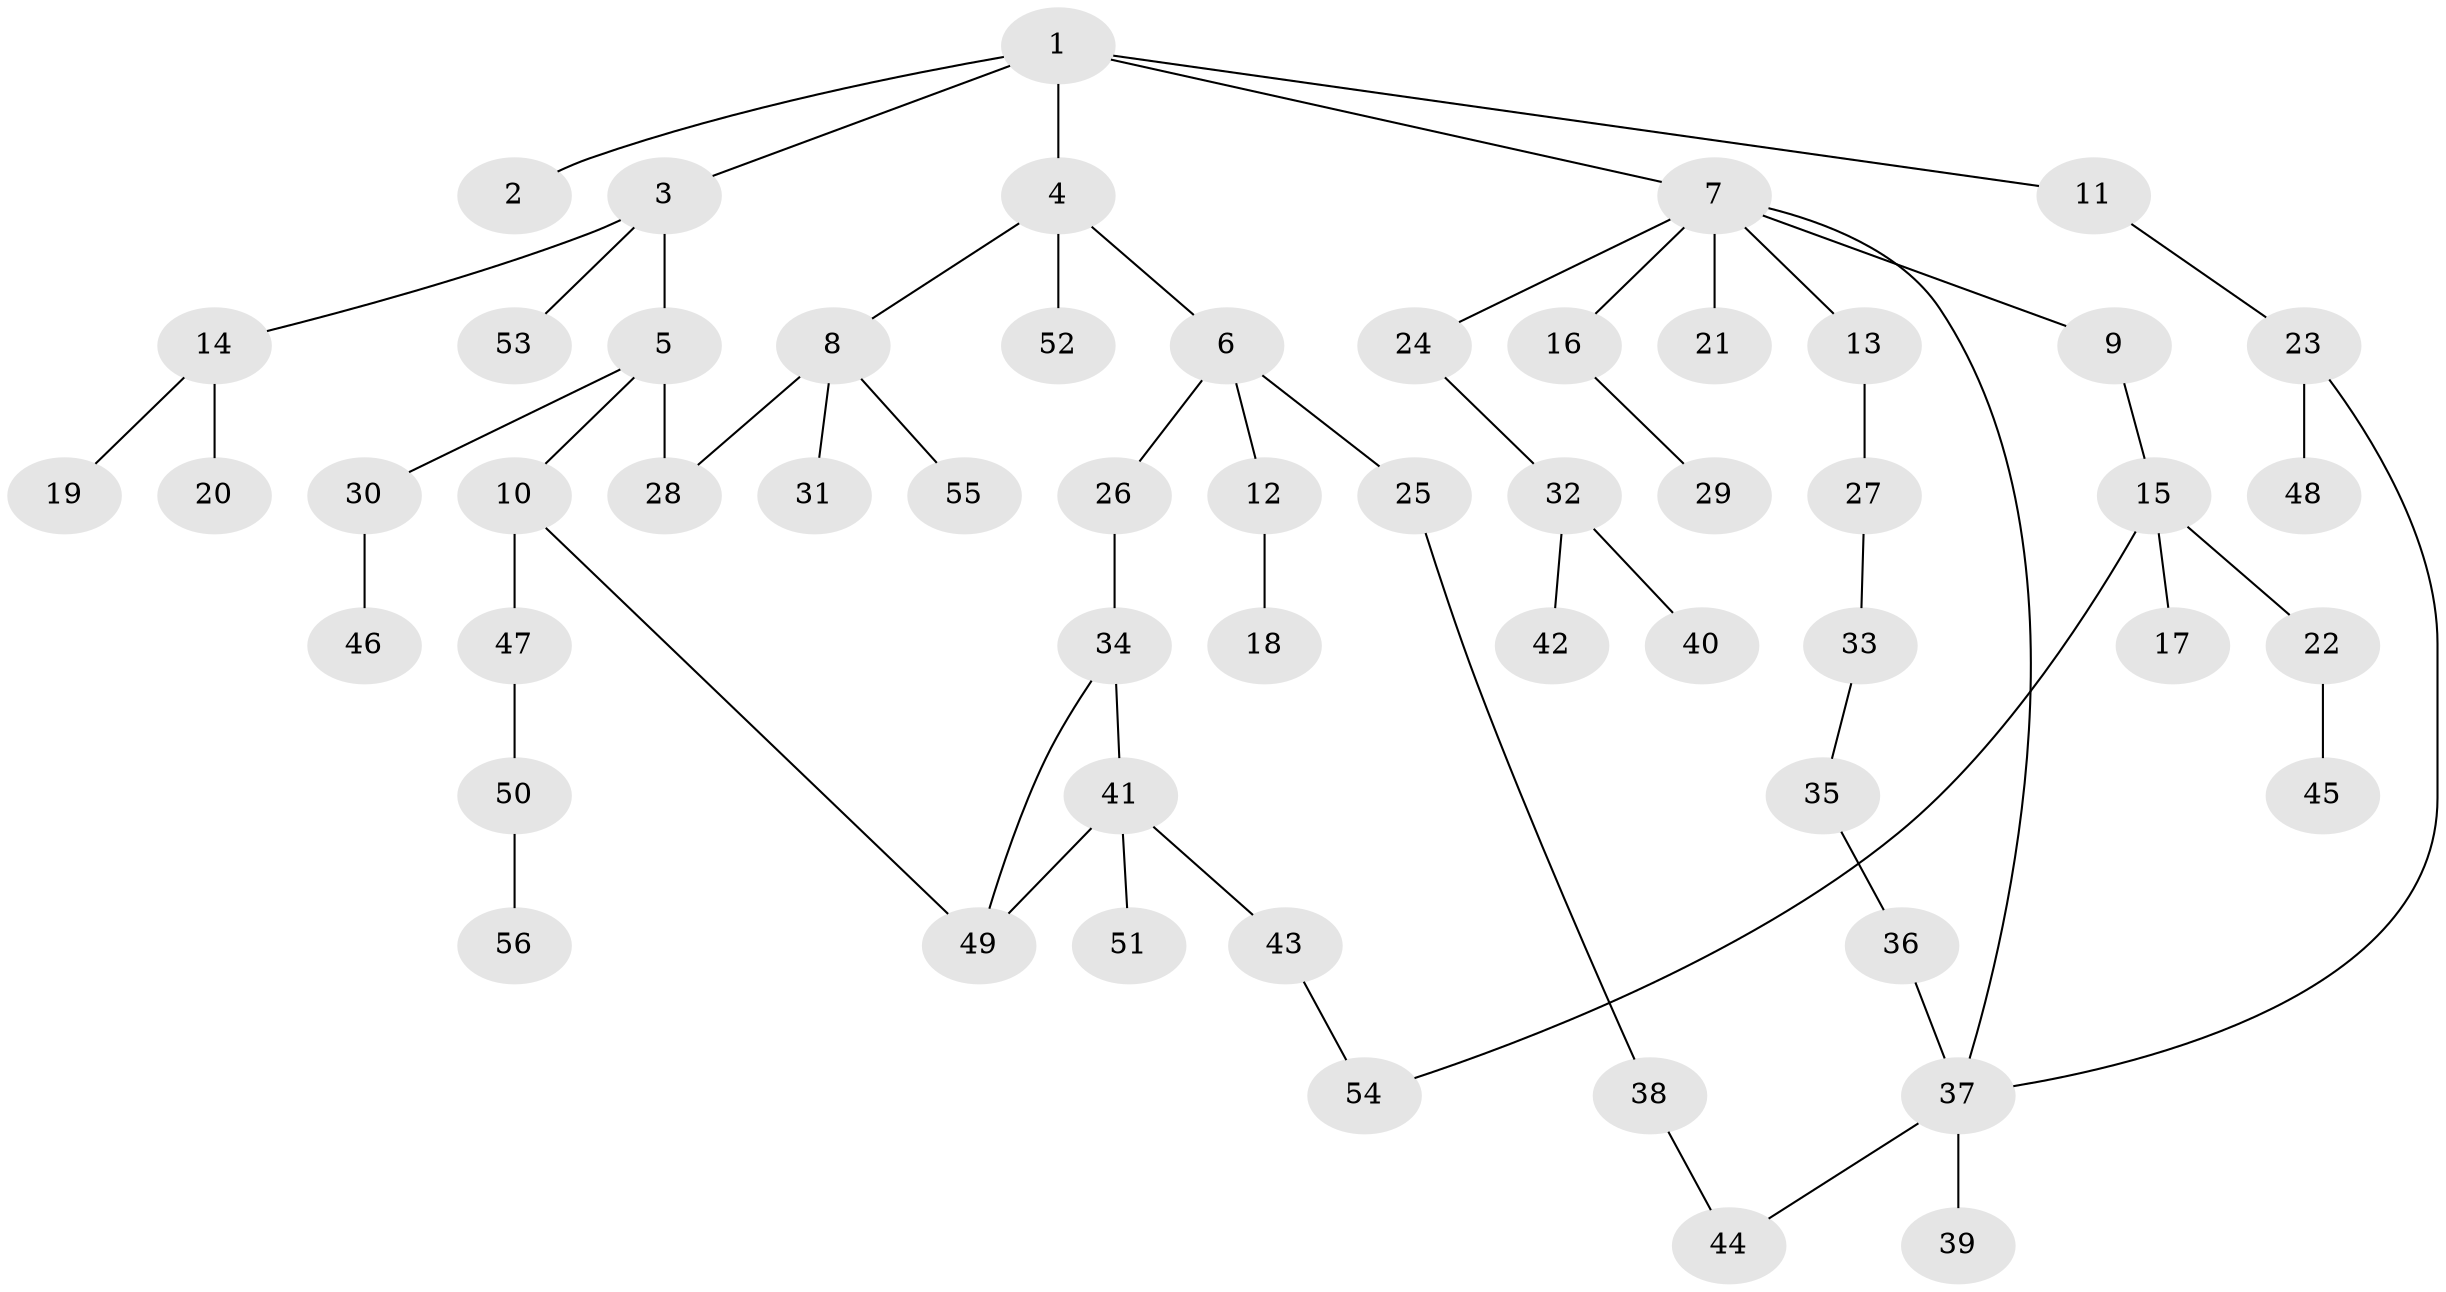 // coarse degree distribution, {7: 0.05405405405405406, 1: 0.40540540540540543, 5: 0.05405405405405406, 4: 0.10810810810810811, 2: 0.35135135135135137, 3: 0.02702702702702703}
// Generated by graph-tools (version 1.1) at 2025/51/02/27/25 19:51:37]
// undirected, 56 vertices, 62 edges
graph export_dot {
graph [start="1"]
  node [color=gray90,style=filled];
  1;
  2;
  3;
  4;
  5;
  6;
  7;
  8;
  9;
  10;
  11;
  12;
  13;
  14;
  15;
  16;
  17;
  18;
  19;
  20;
  21;
  22;
  23;
  24;
  25;
  26;
  27;
  28;
  29;
  30;
  31;
  32;
  33;
  34;
  35;
  36;
  37;
  38;
  39;
  40;
  41;
  42;
  43;
  44;
  45;
  46;
  47;
  48;
  49;
  50;
  51;
  52;
  53;
  54;
  55;
  56;
  1 -- 2;
  1 -- 3;
  1 -- 4;
  1 -- 7;
  1 -- 11;
  3 -- 5;
  3 -- 14;
  3 -- 53;
  4 -- 6;
  4 -- 8;
  4 -- 52;
  5 -- 10;
  5 -- 28;
  5 -- 30;
  6 -- 12;
  6 -- 25;
  6 -- 26;
  7 -- 9;
  7 -- 13;
  7 -- 16;
  7 -- 21;
  7 -- 24;
  7 -- 37;
  8 -- 31;
  8 -- 55;
  8 -- 28;
  9 -- 15;
  10 -- 47;
  10 -- 49;
  11 -- 23;
  12 -- 18;
  13 -- 27;
  14 -- 19;
  14 -- 20;
  15 -- 17;
  15 -- 22;
  15 -- 54;
  16 -- 29;
  22 -- 45;
  23 -- 48;
  23 -- 37;
  24 -- 32;
  25 -- 38;
  26 -- 34;
  27 -- 33;
  30 -- 46;
  32 -- 40;
  32 -- 42;
  33 -- 35;
  34 -- 41;
  34 -- 49;
  35 -- 36;
  36 -- 37;
  37 -- 39;
  37 -- 44;
  38 -- 44;
  41 -- 43;
  41 -- 49;
  41 -- 51;
  43 -- 54;
  47 -- 50;
  50 -- 56;
}

